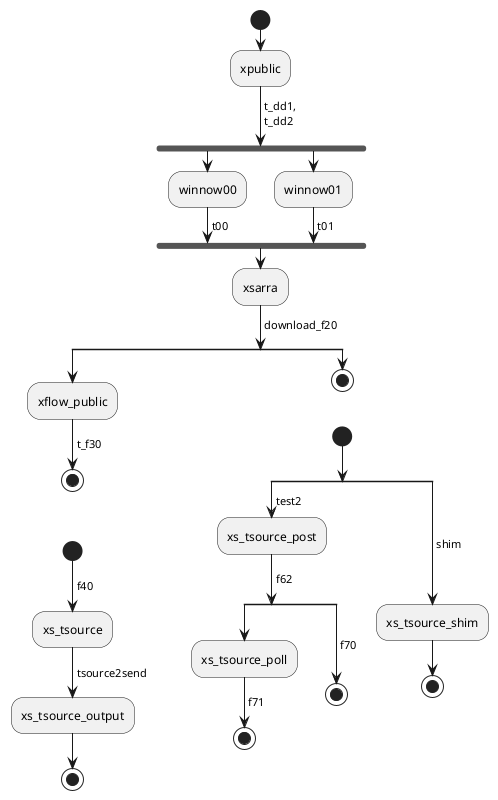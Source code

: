 @startuml
skinparam componentStyle uml2

|xpublic|
start
:xpublic;
-> t_dd1,
t_dd2;

fork
 :winnow00;
 -> t00;
fork again
 :winnow01;
 -> t01;
end fork

:xsarra;
-> download_f20;
split
 :xflow_public;
 -> t_f30;
 stop
 start
 -> f40;
 :xs_tsource;
 -> tsource2send;
 :xs_tsource_output;
 stop
split again
 stop
 start
 split
  -> test2;
  :xs_tsource_post;
  -> f62;
  split
   :xs_tsource_poll;
   -> f71;
   stop
  split again
   -> f70;
   stop
  end split
 split again
  -> shim;
  :xs_tsource_shim;
  stop
 end split
end split
@enduml